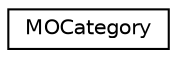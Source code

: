 digraph G
{
  edge [fontname="Helvetica",fontsize="10",labelfontname="Helvetica",labelfontsize="10"];
  node [fontname="Helvetica",fontsize="10",shape=record];
  rankdir=LR;
  Node1 [label="MOCategory",height=0.2,width=0.4,color="black", fillcolor="white", style="filled",URL="$interface_m_o_category.html",tooltip="The class keeps the properties of Core Data Category, which are describing category, such as category&#39;s index, name."];
}
